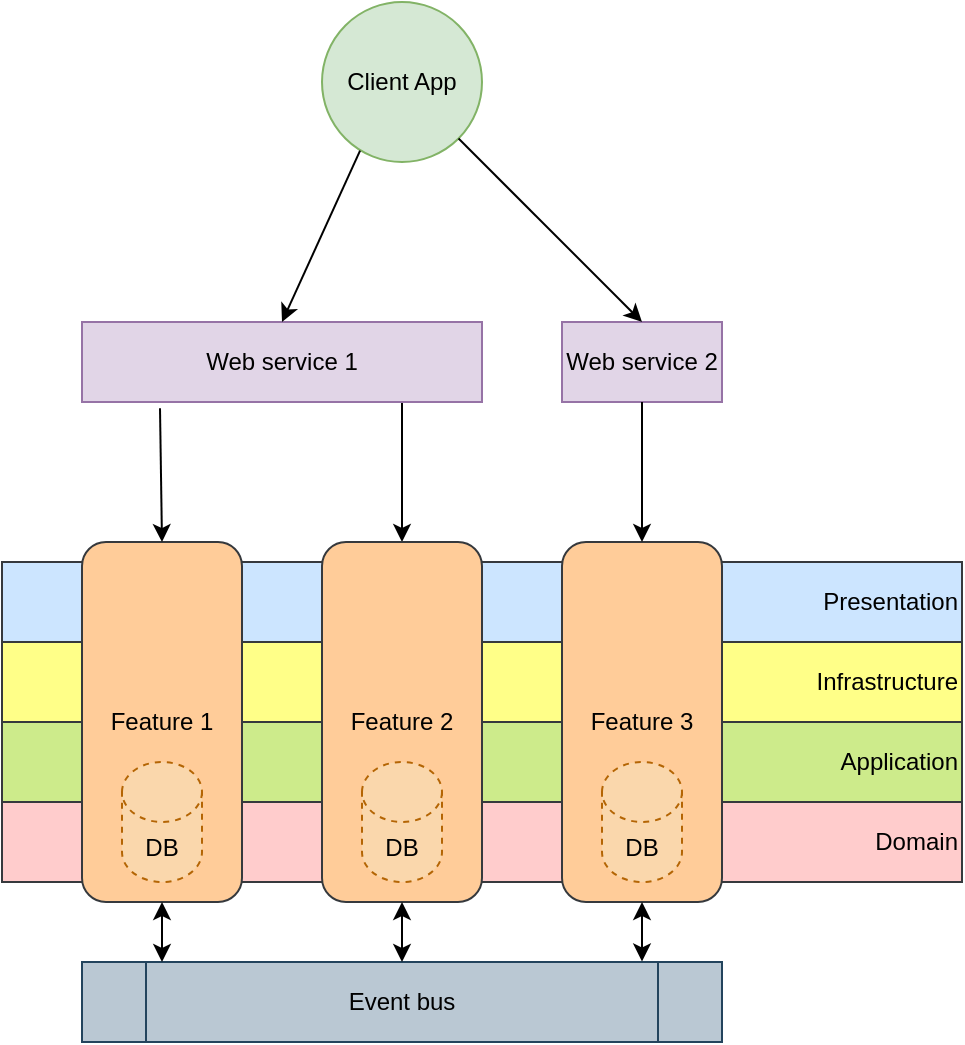 <mxfile version="16.5.6" type="device" pages="3"><diagram name="Architecture diagram" id="c7558073-3199-34d8-9f00-42111426c3f3"><mxGraphModel dx="1245" dy="1104" grid="0" gridSize="10" guides="1" tooltips="1" connect="1" arrows="1" fold="1" page="1" pageScale="1" pageWidth="826" pageHeight="1169" background="none" math="0" shadow="0"><root><mxCell id="0"/><mxCell id="1" parent="0"/><mxCell id="sdzdPJ9ohsQJBL7Djwml-107" style="edgeStyle=orthogonalEdgeStyle;rounded=0;orthogonalLoop=1;jettySize=auto;html=1;entryX=0.5;entryY=0;entryDx=0;entryDy=0;exitX=0.806;exitY=0.992;exitDx=0;exitDy=0;exitPerimeter=0;" parent="1" source="sdzdPJ9ohsQJBL7Djwml-96" target="sdzdPJ9ohsQJBL7Djwml-105" edge="1"><mxGeometry relative="1" as="geometry"><Array as="points"><mxPoint x="360" y="240"/></Array></mxGeometry></mxCell><mxCell id="sdzdPJ9ohsQJBL7Djwml-96" value="Web service 1" style="rounded=0;whiteSpace=wrap;html=1;fillColor=#e1d5e7;strokeColor=#9673a6;" parent="1" vertex="1"><mxGeometry x="200" y="200" width="200" height="40" as="geometry"/></mxCell><mxCell id="sdzdPJ9ohsQJBL7Djwml-97" value="Client App" style="ellipse;whiteSpace=wrap;html=1;aspect=fixed;fillColor=#d5e8d4;strokeColor=#82b366;" parent="1" vertex="1"><mxGeometry x="320" y="40" width="80" height="80" as="geometry"/></mxCell><mxCell id="sdzdPJ9ohsQJBL7Djwml-99" value="&amp;nbsp; &amp;nbsp; &amp;nbsp; &amp;nbsp; &amp;nbsp; &amp;nbsp; &amp;nbsp; &amp;nbsp; &amp;nbsp; &amp;nbsp; &amp;nbsp; &amp;nbsp; &amp;nbsp; &amp;nbsp; &amp;nbsp; &amp;nbsp; &amp;nbsp; &amp;nbsp; &amp;nbsp; &amp;nbsp; &amp;nbsp; &amp;nbsp; &amp;nbsp; &amp;nbsp; &amp;nbsp; &amp;nbsp; &amp;nbsp; &amp;nbsp; &amp;nbsp; &amp;nbsp; &amp;nbsp; &amp;nbsp; &amp;nbsp; &amp;nbsp; &amp;nbsp;Presentation" style="rounded=0;whiteSpace=wrap;html=1;align=right;fillColor=#cce5ff;strokeColor=#36393d;" parent="1" vertex="1"><mxGeometry x="160" y="320" width="480" height="40" as="geometry"/></mxCell><mxCell id="sdzdPJ9ohsQJBL7Djwml-100" value="Infrastructure" style="rounded=0;whiteSpace=wrap;html=1;align=right;fillColor=#ffff88;strokeColor=#36393d;" parent="1" vertex="1"><mxGeometry x="160" y="360" width="480" height="40" as="geometry"/></mxCell><mxCell id="sdzdPJ9ohsQJBL7Djwml-101" value="Application" style="rounded=0;whiteSpace=wrap;html=1;align=right;fillColor=#cdeb8b;strokeColor=#36393d;" parent="1" vertex="1"><mxGeometry x="160" y="400" width="480" height="40" as="geometry"/></mxCell><mxCell id="sdzdPJ9ohsQJBL7Djwml-103" value="Domain" style="rounded=0;whiteSpace=wrap;html=1;align=right;fillColor=#ffcccc;strokeColor=#36393d;" parent="1" vertex="1"><mxGeometry x="160" y="440" width="480" height="40" as="geometry"/></mxCell><mxCell id="sdzdPJ9ohsQJBL7Djwml-104" value="Feature 1&lt;br&gt;" style="rounded=1;whiteSpace=wrap;html=1;fillColor=#ffcc99;strokeColor=#36393d;" parent="1" vertex="1"><mxGeometry x="200" y="310" width="80" height="180" as="geometry"/></mxCell><mxCell id="sdzdPJ9ohsQJBL7Djwml-105" value="Feature 2" style="rounded=1;whiteSpace=wrap;html=1;fillColor=#ffcc99;strokeColor=#36393d;" parent="1" vertex="1"><mxGeometry x="320" y="310" width="80" height="180" as="geometry"/></mxCell><mxCell id="sdzdPJ9ohsQJBL7Djwml-108" value="" style="endArrow=classic;html=1;rounded=0;entryX=0.5;entryY=0;entryDx=0;entryDy=0;exitX=0.195;exitY=1.078;exitDx=0;exitDy=0;exitPerimeter=0;" parent="1" source="sdzdPJ9ohsQJBL7Djwml-96" target="sdzdPJ9ohsQJBL7Djwml-104" edge="1"><mxGeometry width="50" height="50" relative="1" as="geometry"><mxPoint x="320" y="440" as="sourcePoint"/><mxPoint x="370" y="390" as="targetPoint"/></mxGeometry></mxCell><mxCell id="sdzdPJ9ohsQJBL7Djwml-109" value="" style="endArrow=classic;html=1;rounded=0;exitX=0.238;exitY=0.929;exitDx=0;exitDy=0;entryX=0.5;entryY=0;entryDx=0;entryDy=0;exitPerimeter=0;" parent="1" source="sdzdPJ9ohsQJBL7Djwml-97" target="sdzdPJ9ohsQJBL7Djwml-96" edge="1"><mxGeometry width="50" height="50" relative="1" as="geometry"><mxPoint x="360" y="190" as="sourcePoint"/><mxPoint x="410" y="140" as="targetPoint"/></mxGeometry></mxCell><mxCell id="sdzdPJ9ohsQJBL7Djwml-110" value="Event bus" style="shape=process;whiteSpace=wrap;html=1;backgroundOutline=1;fillColor=#bac8d3;strokeColor=#23445d;" parent="1" vertex="1"><mxGeometry x="200" y="520" width="320" height="40" as="geometry"/></mxCell><mxCell id="sdzdPJ9ohsQJBL7Djwml-111" value="" style="endArrow=classic;startArrow=classic;html=1;rounded=0;exitX=0.125;exitY=0;exitDx=0;exitDy=0;exitPerimeter=0;entryX=0.5;entryY=1;entryDx=0;entryDy=0;" parent="1" source="sdzdPJ9ohsQJBL7Djwml-110" target="sdzdPJ9ohsQJBL7Djwml-104" edge="1"><mxGeometry width="50" height="50" relative="1" as="geometry"><mxPoint x="320" y="560" as="sourcePoint"/><mxPoint x="370" y="510" as="targetPoint"/></mxGeometry></mxCell><mxCell id="sdzdPJ9ohsQJBL7Djwml-114" value="" style="endArrow=classic;startArrow=classic;html=1;rounded=0;entryX=0.5;entryY=1;entryDx=0;entryDy=0;exitX=0.5;exitY=0;exitDx=0;exitDy=0;" parent="1" source="sdzdPJ9ohsQJBL7Djwml-110" target="sdzdPJ9ohsQJBL7Djwml-105" edge="1"><mxGeometry width="50" height="50" relative="1" as="geometry"><mxPoint x="320" y="560" as="sourcePoint"/><mxPoint x="370" y="510" as="targetPoint"/></mxGeometry></mxCell><mxCell id="sdzdPJ9ohsQJBL7Djwml-115" value="Feature 3" style="rounded=1;whiteSpace=wrap;html=1;fillColor=#ffcc99;strokeColor=#36393d;" parent="1" vertex="1"><mxGeometry x="440" y="310" width="80" height="180" as="geometry"/></mxCell><mxCell id="sdzdPJ9ohsQJBL7Djwml-116" value="" style="endArrow=classic;startArrow=classic;html=1;rounded=0;exitX=0.875;exitY=-0.007;exitDx=0;exitDy=0;exitPerimeter=0;entryX=0.5;entryY=1;entryDx=0;entryDy=0;" parent="1" source="sdzdPJ9ohsQJBL7Djwml-110" target="sdzdPJ9ohsQJBL7Djwml-115" edge="1"><mxGeometry width="50" height="50" relative="1" as="geometry"><mxPoint x="320" y="440" as="sourcePoint"/><mxPoint x="370" y="390" as="targetPoint"/></mxGeometry></mxCell><mxCell id="sdzdPJ9ohsQJBL7Djwml-117" value="Web service 2" style="rounded=0;whiteSpace=wrap;html=1;fillColor=#e1d5e7;strokeColor=#9673a6;" parent="1" vertex="1"><mxGeometry x="440" y="200" width="80" height="40" as="geometry"/></mxCell><mxCell id="sdzdPJ9ohsQJBL7Djwml-118" value="" style="endArrow=classic;html=1;rounded=0;exitX=1;exitY=1;exitDx=0;exitDy=0;entryX=0.5;entryY=0;entryDx=0;entryDy=0;" parent="1" source="sdzdPJ9ohsQJBL7Djwml-97" target="sdzdPJ9ohsQJBL7Djwml-117" edge="1"><mxGeometry width="50" height="50" relative="1" as="geometry"><mxPoint x="450" y="310" as="sourcePoint"/><mxPoint x="500" y="260" as="targetPoint"/></mxGeometry></mxCell><mxCell id="sdzdPJ9ohsQJBL7Djwml-119" value="" style="endArrow=classic;html=1;rounded=0;exitX=0.5;exitY=1;exitDx=0;exitDy=0;entryX=0.5;entryY=0;entryDx=0;entryDy=0;" parent="1" source="sdzdPJ9ohsQJBL7Djwml-117" target="sdzdPJ9ohsQJBL7Djwml-115" edge="1"><mxGeometry width="50" height="50" relative="1" as="geometry"><mxPoint x="450" y="310" as="sourcePoint"/><mxPoint x="500" y="260" as="targetPoint"/></mxGeometry></mxCell><mxCell id="eUpmq6zZPSu_AuaqUzkO-1" value="DB" style="shape=cylinder3;whiteSpace=wrap;html=1;boundedLbl=1;backgroundOutline=1;size=15;rounded=0;dashed=1;sketch=0;strokeColor=#b46504;fillColor=#fad7ac;" parent="1" vertex="1"><mxGeometry x="220" y="420" width="40" height="60" as="geometry"/></mxCell><mxCell id="eUpmq6zZPSu_AuaqUzkO-2" value="DB" style="shape=cylinder3;whiteSpace=wrap;html=1;boundedLbl=1;backgroundOutline=1;size=15;rounded=0;dashed=1;sketch=0;strokeColor=#b46504;fillColor=#fad7ac;" parent="1" vertex="1"><mxGeometry x="340" y="420" width="40" height="60" as="geometry"/></mxCell><mxCell id="eUpmq6zZPSu_AuaqUzkO-3" value="DB" style="shape=cylinder3;whiteSpace=wrap;html=1;boundedLbl=1;backgroundOutline=1;size=15;rounded=0;dashed=1;sketch=0;strokeColor=#b46504;fillColor=#fad7ac;" parent="1" vertex="1"><mxGeometry x="460" y="420" width="40" height="60" as="geometry"/></mxCell></root></mxGraphModel></diagram><diagram id="Moz9kb_T9IBzHJ1Cxhjo" name="Application diagram"><mxGraphModel dx="830" dy="736" grid="0" gridSize="10" guides="1" tooltips="1" connect="1" arrows="1" fold="1" page="1" pageScale="1" pageWidth="850" pageHeight="1100" background="none" math="0" shadow="0"><root><mxCell id="pi8wx1oTBX883WculVy2-0"/><mxCell id="pi8wx1oTBX883WculVy2-1" parent="pi8wx1oTBX883WculVy2-0"/><mxCell id="3LwRskumU761ZjWSdCm2-0" value="API Gateway WEB service / REST" style="rounded=0;whiteSpace=wrap;html=1;fillColor=#e1d5e7;strokeColor=#9673a6;" vertex="1" parent="pi8wx1oTBX883WculVy2-1"><mxGeometry x="180" y="240" width="440" height="40" as="geometry"/></mxCell><mxCell id="GfaRIGhTgXKcmBEvyF_C-0" value="&lt;div style=&quot;text-align: left&quot;&gt;&lt;br&gt;&lt;/div&gt;" style="rounded=1;whiteSpace=wrap;html=1;fillColor=#A8DADC;strokeColor=#457B9D;fontColor=#1D3557;" vertex="1" parent="pi8wx1oTBX883WculVy2-1"><mxGeometry x="270" y="360" width="50" height="80" as="geometry"/></mxCell><mxCell id="GfaRIGhTgXKcmBEvyF_C-6" value="" style="rounded=0;whiteSpace=wrap;html=1;fillColor=none;strokeColor=#457B9D;fontColor=#1D3557;dashed=1;" vertex="1" parent="pi8wx1oTBX883WculVy2-1"><mxGeometry x="190" y="320" width="430" height="230" as="geometry"/></mxCell><mxCell id="GfaRIGhTgXKcmBEvyF_C-8" value="Features" style="text;html=1;align=center;verticalAlign=middle;resizable=0;points=[];autosize=1;strokeColor=none;fillColor=none;fontColor=#1D3557;" vertex="1" parent="pi8wx1oTBX883WculVy2-1"><mxGeometry x="371.25" y="330" width="60" height="20" as="geometry"/></mxCell><mxCell id="GfaRIGhTgXKcmBEvyF_C-11" value="Catalog" style="text;html=1;align=center;verticalAlign=middle;resizable=0;points=[];autosize=1;strokeColor=none;fillColor=none;fontColor=#1D3557;" vertex="1" parent="pi8wx1oTBX883WculVy2-1"><mxGeometry x="265" y="370" width="60" height="20" as="geometry"/></mxCell><mxCell id="GfaRIGhTgXKcmBEvyF_C-12" value="&lt;div style=&quot;text-align: left&quot;&gt;&lt;br&gt;&lt;/div&gt;" style="rounded=1;whiteSpace=wrap;html=1;fillColor=#A8DADC;strokeColor=#457B9D;fontColor=#1D3557;" vertex="1" parent="pi8wx1oTBX883WculVy2-1"><mxGeometry x="340" y="360" width="50" height="80" as="geometry"/></mxCell><mxCell id="GfaRIGhTgXKcmBEvyF_C-14" value="Identity" style="text;html=1;align=center;verticalAlign=middle;resizable=0;points=[];autosize=1;strokeColor=none;fillColor=none;fontColor=#1D3557;" vertex="1" parent="pi8wx1oTBX883WculVy2-1"><mxGeometry x="340" y="370" width="50" height="20" as="geometry"/></mxCell><mxCell id="GfaRIGhTgXKcmBEvyF_C-15" value="&lt;div style=&quot;text-align: left&quot;&gt;&lt;br&gt;&lt;/div&gt;" style="rounded=1;whiteSpace=wrap;html=1;fillColor=#A8DADC;strokeColor=#457B9D;fontColor=#1D3557;" vertex="1" parent="pi8wx1oTBX883WculVy2-1"><mxGeometry x="410" y="360" width="50" height="80" as="geometry"/></mxCell><mxCell id="GfaRIGhTgXKcmBEvyF_C-17" value="Play" style="text;html=1;align=center;verticalAlign=middle;resizable=0;points=[];autosize=1;strokeColor=none;fillColor=none;fontColor=#1D3557;" vertex="1" parent="pi8wx1oTBX883WculVy2-1"><mxGeometry x="415" y="370" width="40" height="20" as="geometry"/></mxCell><mxCell id="GfaRIGhTgXKcmBEvyF_C-18" value="&lt;div style=&quot;text-align: left&quot;&gt;&lt;br&gt;&lt;/div&gt;" style="rounded=1;whiteSpace=wrap;html=1;fillColor=#A8DADC;strokeColor=#457B9D;fontColor=#1D3557;" vertex="1" parent="pi8wx1oTBX883WculVy2-1"><mxGeometry x="550" y="360" width="50" height="80" as="geometry"/></mxCell><mxCell id="GfaRIGhTgXKcmBEvyF_C-19" value="&lt;font style=&quot;font-size: 10px&quot;&gt;Redis cache&lt;/font&gt;" style="shape=datastore;whiteSpace=wrap;html=1;fillColor=#A8DADC;strokeColor=#457B9D;fontColor=#1D3557;" vertex="1" parent="pi8wx1oTBX883WculVy2-1"><mxGeometry x="550" y="480" width="50" height="40" as="geometry"/></mxCell><mxCell id="GfaRIGhTgXKcmBEvyF_C-20" value="Basket" style="text;html=1;align=center;verticalAlign=middle;resizable=0;points=[];autosize=1;strokeColor=none;fillColor=none;fontColor=#1D3557;" vertex="1" parent="pi8wx1oTBX883WculVy2-1"><mxGeometry x="550" y="370" width="50" height="20" as="geometry"/></mxCell><mxCell id="GfaRIGhTgXKcmBEvyF_C-21" value="&lt;div style=&quot;text-align: left&quot;&gt;&lt;br&gt;&lt;/div&gt;" style="rounded=1;whiteSpace=wrap;html=1;fillColor=#A8DADC;strokeColor=#457B9D;fontColor=#1D3557;" vertex="1" parent="pi8wx1oTBX883WculVy2-1"><mxGeometry x="480" y="360" width="50" height="80" as="geometry"/></mxCell><mxCell id="GfaRIGhTgXKcmBEvyF_C-23" value="Orders" style="text;html=1;align=center;verticalAlign=middle;resizable=0;points=[];autosize=1;strokeColor=none;fillColor=none;fontColor=#1D3557;" vertex="1" parent="pi8wx1oTBX883WculVy2-1"><mxGeometry x="480" y="370" width="50" height="20" as="geometry"/></mxCell><mxCell id="GfaRIGhTgXKcmBEvyF_C-25" value="&lt;div style=&quot;text-align: left&quot;&gt;&lt;br&gt;&lt;/div&gt;" style="rounded=1;whiteSpace=wrap;html=1;fillColor=#A8DADC;strokeColor=#457B9D;fontColor=#1D3557;" vertex="1" parent="pi8wx1oTBX883WculVy2-1"><mxGeometry x="200" y="360" width="50" height="80" as="geometry"/></mxCell><mxCell id="GfaRIGhTgXKcmBEvyF_C-26" value="SQL" style="shape=datastore;whiteSpace=wrap;html=1;fillColor=#A8DADC;strokeColor=#457B9D;fontColor=#1D3557;" vertex="1" parent="pi8wx1oTBX883WculVy2-1"><mxGeometry x="220" y="480" width="50" height="40" as="geometry"/></mxCell><mxCell id="GfaRIGhTgXKcmBEvyF_C-27" value="Books" style="text;html=1;align=center;verticalAlign=middle;resizable=0;points=[];autosize=1;strokeColor=none;fillColor=none;fontColor=#1D3557;" vertex="1" parent="pi8wx1oTBX883WculVy2-1"><mxGeometry x="200" y="370" width="50" height="20" as="geometry"/></mxCell><mxCell id="GfaRIGhTgXKcmBEvyF_C-28" value="" style="rounded=0;whiteSpace=wrap;html=1;fontSize=10;fillColor=none;strokeColor=#457B9D;fontColor=#1D3557;" vertex="1" parent="pi8wx1oTBX883WculVy2-1"><mxGeometry x="200" y="470" width="330" height="60" as="geometry"/></mxCell><mxCell id="GfaRIGhTgXKcmBEvyF_C-29" value="SQL Server (Single DB with option to be separated)&amp;nbsp;" style="text;html=1;strokeColor=none;fillColor=none;align=center;verticalAlign=middle;whiteSpace=wrap;rounded=0;fontSize=10;fontColor=#1D3557;" vertex="1" parent="pi8wx1oTBX883WculVy2-1"><mxGeometry x="282.5" y="485" width="237.5" height="30" as="geometry"/></mxCell><mxCell id="GfaRIGhTgXKcmBEvyF_C-30" value="" style="rounded=0;whiteSpace=wrap;html=1;fontSize=10;fillColor=none;strokeColor=#457B9D;fontColor=#1D3557;" vertex="1" parent="pi8wx1oTBX883WculVy2-1"><mxGeometry x="540" y="470" width="70" height="60" as="geometry"/></mxCell><mxCell id="GfaRIGhTgXKcmBEvyF_C-31" value="" style="outlineConnect=0;dashed=0;verticalLabelPosition=bottom;verticalAlign=top;align=center;html=1;shape=mxgraph.aws3.worker;fillColor=#A8DADC;fontSize=10;strokeColor=#457B9D;fontColor=#1D3557;" vertex="1" parent="pi8wx1oTBX883WculVy2-1"><mxGeometry x="207.5" y="390" width="35" height="36.5" as="geometry"/></mxCell><mxCell id="cfHTkmf1PXaBOp5QkANY-0" value="" style="outlineConnect=0;dashed=0;verticalLabelPosition=bottom;verticalAlign=top;align=center;html=1;shape=mxgraph.aws3.worker;fillColor=#A8DADC;fontSize=10;strokeColor=#457B9D;fontColor=#1D3557;" vertex="1" parent="pi8wx1oTBX883WculVy2-1"><mxGeometry x="277.5" y="390" width="35" height="36.5" as="geometry"/></mxCell><mxCell id="cfHTkmf1PXaBOp5QkANY-1" value="" style="outlineConnect=0;dashed=0;verticalLabelPosition=bottom;verticalAlign=top;align=center;html=1;shape=mxgraph.aws3.worker;fillColor=#A8DADC;fontSize=10;strokeColor=#457B9D;fontColor=#1D3557;" vertex="1" parent="pi8wx1oTBX883WculVy2-1"><mxGeometry x="347.5" y="390" width="35" height="36.5" as="geometry"/></mxCell><mxCell id="cfHTkmf1PXaBOp5QkANY-2" value="" style="outlineConnect=0;dashed=0;verticalLabelPosition=bottom;verticalAlign=top;align=center;html=1;shape=mxgraph.aws3.worker;fillColor=#A8DADC;fontSize=10;strokeColor=#457B9D;fontColor=#1D3557;" vertex="1" parent="pi8wx1oTBX883WculVy2-1"><mxGeometry x="417.5" y="390" width="35" height="36.5" as="geometry"/></mxCell><mxCell id="cfHTkmf1PXaBOp5QkANY-3" value="" style="outlineConnect=0;dashed=0;verticalLabelPosition=bottom;verticalAlign=top;align=center;html=1;shape=mxgraph.aws3.worker;fillColor=#A8DADC;fontSize=10;strokeColor=#457B9D;fontColor=#1D3557;" vertex="1" parent="pi8wx1oTBX883WculVy2-1"><mxGeometry x="487.5" y="390" width="35" height="36.5" as="geometry"/></mxCell><mxCell id="cfHTkmf1PXaBOp5QkANY-4" value="" style="outlineConnect=0;dashed=0;verticalLabelPosition=bottom;verticalAlign=top;align=center;html=1;shape=mxgraph.aws3.worker;fillColor=#A8DADC;fontSize=10;strokeColor=#457B9D;fontColor=#1D3557;" vertex="1" parent="pi8wx1oTBX883WculVy2-1"><mxGeometry x="557.5" y="390" width="35" height="36.5" as="geometry"/></mxCell><mxCell id="cfHTkmf1PXaBOp5QkANY-5" value="" style="endArrow=classic;startArrow=classic;html=1;rounded=1;sketch=0;fontColor=#1D3557;strokeColor=#457B9D;fillColor=#A8DADC;curved=0;entryX=0.102;entryY=1.005;entryDx=0;entryDy=0;entryPerimeter=0;" edge="1" parent="pi8wx1oTBX883WculVy2-1" target="3LwRskumU761ZjWSdCm2-0"><mxGeometry width="50" height="50" relative="1" as="geometry"><mxPoint x="225" y="360" as="sourcePoint"/><mxPoint x="225" y="440" as="targetPoint"/></mxGeometry></mxCell><mxCell id="cfHTkmf1PXaBOp5QkANY-6" value="" style="endArrow=classic;startArrow=classic;html=1;rounded=1;sketch=0;fontColor=#1D3557;strokeColor=#457B9D;fillColor=#A8DADC;curved=0;entryX=0.739;entryY=1.01;entryDx=0;entryDy=0;entryPerimeter=0;exitX=0.5;exitY=0;exitDx=0;exitDy=0;" edge="1" parent="pi8wx1oTBX883WculVy2-1" source="GfaRIGhTgXKcmBEvyF_C-21" target="3LwRskumU761ZjWSdCm2-0"><mxGeometry width="50" height="50" relative="1" as="geometry"><mxPoint x="506" y="360" as="sourcePoint"/><mxPoint x="450" y="440" as="targetPoint"/></mxGeometry></mxCell><mxCell id="cfHTkmf1PXaBOp5QkANY-7" value="" style="endArrow=classic;startArrow=classic;html=1;rounded=1;sketch=0;fontColor=#1D3557;strokeColor=#457B9D;fillColor=#A8DADC;curved=0;entryX=0.58;entryY=1.008;entryDx=0;entryDy=0;entryPerimeter=0;" edge="1" parent="pi8wx1oTBX883WculVy2-1" target="3LwRskumU761ZjWSdCm2-0"><mxGeometry width="50" height="50" relative="1" as="geometry"><mxPoint x="435" y="360" as="sourcePoint"/><mxPoint x="450" y="440" as="targetPoint"/></mxGeometry></mxCell><mxCell id="cfHTkmf1PXaBOp5QkANY-8" value="" style="endArrow=classic;startArrow=classic;html=1;rounded=1;sketch=0;fontColor=#1D3557;strokeColor=#457B9D;fillColor=#A8DADC;curved=0;entryX=0.42;entryY=1.025;entryDx=0;entryDy=0;entryPerimeter=0;" edge="1" parent="pi8wx1oTBX883WculVy2-1" target="3LwRskumU761ZjWSdCm2-0"><mxGeometry width="50" height="50" relative="1" as="geometry"><mxPoint x="365" y="360" as="sourcePoint"/><mxPoint x="450" y="440" as="targetPoint"/></mxGeometry></mxCell><mxCell id="cfHTkmf1PXaBOp5QkANY-9" value="" style="endArrow=classic;startArrow=classic;html=1;rounded=1;sketch=0;fontColor=#1D3557;strokeColor=#457B9D;fillColor=#A8DADC;curved=0;entryX=0.263;entryY=1.03;entryDx=0;entryDy=0;entryPerimeter=0;" edge="1" parent="pi8wx1oTBX883WculVy2-1" target="3LwRskumU761ZjWSdCm2-0"><mxGeometry width="50" height="50" relative="1" as="geometry"><mxPoint x="296" y="360" as="sourcePoint"/><mxPoint x="450" y="440" as="targetPoint"/></mxGeometry></mxCell><mxCell id="cfHTkmf1PXaBOp5QkANY-11" value="" style="endArrow=classic;startArrow=classic;html=1;rounded=1;sketch=0;fontColor=#1D3557;strokeColor=#457B9D;fillColor=#A8DADC;curved=0;entryX=0.896;entryY=1;entryDx=0;entryDy=0;entryPerimeter=0;exitX=0.5;exitY=0;exitDx=0;exitDy=0;" edge="1" parent="pi8wx1oTBX883WculVy2-1" source="GfaRIGhTgXKcmBEvyF_C-18" target="3LwRskumU761ZjWSdCm2-0"><mxGeometry width="50" height="50" relative="1" as="geometry"><mxPoint x="400" y="400" as="sourcePoint"/><mxPoint x="450" y="350" as="targetPoint"/></mxGeometry></mxCell><mxCell id="cfHTkmf1PXaBOp5QkANY-12" value="" style="endArrow=classic;html=1;rounded=1;sketch=0;fontColor=#1D3557;strokeColor=#457B9D;fillColor=#A8DADC;curved=0;exitX=0.5;exitY=1;exitDx=0;exitDy=0;" edge="1" parent="pi8wx1oTBX883WculVy2-1" source="GfaRIGhTgXKcmBEvyF_C-18" target="GfaRIGhTgXKcmBEvyF_C-30"><mxGeometry width="50" height="50" relative="1" as="geometry"><mxPoint x="430" y="470" as="sourcePoint"/><mxPoint x="480" y="420" as="targetPoint"/></mxGeometry></mxCell><mxCell id="cfHTkmf1PXaBOp5QkANY-13" value="" style="endArrow=classic;html=1;rounded=1;sketch=0;fontColor=#1D3557;strokeColor=#457B9D;fillColor=#A8DADC;curved=0;exitX=0.5;exitY=1;exitDx=0;exitDy=0;entryX=0.712;entryY=0.006;entryDx=0;entryDy=0;entryPerimeter=0;" edge="1" parent="pi8wx1oTBX883WculVy2-1" source="GfaRIGhTgXKcmBEvyF_C-15" target="GfaRIGhTgXKcmBEvyF_C-28"><mxGeometry width="50" height="50" relative="1" as="geometry"><mxPoint x="440" y="470" as="sourcePoint"/><mxPoint x="490" y="420" as="targetPoint"/></mxGeometry></mxCell><mxCell id="cfHTkmf1PXaBOp5QkANY-14" value="" style="endArrow=classic;html=1;rounded=1;sketch=0;fontColor=#1D3557;strokeColor=#457B9D;fillColor=#A8DADC;curved=0;exitX=0.5;exitY=1;exitDx=0;exitDy=0;entryX=0.924;entryY=-0.006;entryDx=0;entryDy=0;entryPerimeter=0;" edge="1" parent="pi8wx1oTBX883WculVy2-1" source="GfaRIGhTgXKcmBEvyF_C-21" target="GfaRIGhTgXKcmBEvyF_C-28"><mxGeometry width="50" height="50" relative="1" as="geometry"><mxPoint x="440" y="470" as="sourcePoint"/><mxPoint x="490" y="420" as="targetPoint"/></mxGeometry></mxCell><mxCell id="cfHTkmf1PXaBOp5QkANY-16" value="" style="endArrow=classic;html=1;rounded=1;sketch=0;fontColor=#1D3557;strokeColor=#457B9D;fillColor=#A8DADC;curved=0;exitX=0.5;exitY=1;exitDx=0;exitDy=0;entryX=0.076;entryY=-0.006;entryDx=0;entryDy=0;entryPerimeter=0;" edge="1" parent="pi8wx1oTBX883WculVy2-1" source="GfaRIGhTgXKcmBEvyF_C-25" target="GfaRIGhTgXKcmBEvyF_C-28"><mxGeometry width="50" height="50" relative="1" as="geometry"><mxPoint x="240" y="550" as="sourcePoint"/><mxPoint x="290" y="500" as="targetPoint"/></mxGeometry></mxCell><mxCell id="cfHTkmf1PXaBOp5QkANY-17" value="" style="endArrow=classic;html=1;rounded=1;sketch=0;fontColor=#1D3557;strokeColor=#457B9D;fillColor=#A8DADC;curved=0;entryX=0.287;entryY=-0.011;entryDx=0;entryDy=0;entryPerimeter=0;exitX=0.5;exitY=1;exitDx=0;exitDy=0;" edge="1" parent="pi8wx1oTBX883WculVy2-1" source="GfaRIGhTgXKcmBEvyF_C-0" target="GfaRIGhTgXKcmBEvyF_C-28"><mxGeometry width="50" height="50" relative="1" as="geometry"><mxPoint x="220" y="510" as="sourcePoint"/><mxPoint x="270" y="460" as="targetPoint"/></mxGeometry></mxCell><mxCell id="cfHTkmf1PXaBOp5QkANY-18" value="" style="endArrow=classic;html=1;rounded=1;sketch=0;fontColor=#1D3557;strokeColor=#457B9D;fillColor=#A8DADC;curved=0;exitX=0.5;exitY=1;exitDx=0;exitDy=0;entryX=0.5;entryY=0;entryDx=0;entryDy=0;" edge="1" parent="pi8wx1oTBX883WculVy2-1" source="GfaRIGhTgXKcmBEvyF_C-12" target="GfaRIGhTgXKcmBEvyF_C-28"><mxGeometry width="50" height="50" relative="1" as="geometry"><mxPoint x="400" y="600" as="sourcePoint"/><mxPoint x="450" y="550" as="targetPoint"/></mxGeometry></mxCell><mxCell id="cfHTkmf1PXaBOp5QkANY-30" value="" style="endArrow=classic;startArrow=classic;html=1;rounded=1;sketch=0;fontColor=#1D3557;strokeColor=#457B9D;fillColor=#A8DADC;curved=0;exitX=0.236;exitY=-0.008;exitDx=0;exitDy=0;exitPerimeter=0;" edge="1" parent="pi8wx1oTBX883WculVy2-1"><mxGeometry width="50" height="50" relative="1" as="geometry"><mxPoint x="294.4" y="599.68" as="sourcePoint"/><mxPoint x="294" y="550" as="targetPoint"/></mxGeometry></mxCell><mxCell id="cfHTkmf1PXaBOp5QkANY-31" value="" style="endArrow=classic;startArrow=classic;html=1;rounded=1;sketch=0;fontColor=#1D3557;strokeColor=#457B9D;fillColor=#A8DADC;curved=0;exitX=0.236;exitY=-0.008;exitDx=0;exitDy=0;exitPerimeter=0;" edge="1" parent="pi8wx1oTBX883WculVy2-1"><mxGeometry width="50" height="50" relative="1" as="geometry"><mxPoint x="365.16" y="600.0" as="sourcePoint"/><mxPoint x="364.76" y="550.32" as="targetPoint"/></mxGeometry></mxCell><mxCell id="cfHTkmf1PXaBOp5QkANY-32" value="" style="endArrow=classic;startArrow=classic;html=1;rounded=1;sketch=0;fontColor=#1D3557;strokeColor=#457B9D;fillColor=#A8DADC;curved=0;exitX=0.236;exitY=-0.008;exitDx=0;exitDy=0;exitPerimeter=0;" edge="1" parent="pi8wx1oTBX883WculVy2-1"><mxGeometry width="50" height="50" relative="1" as="geometry"><mxPoint x="435.16" y="599.68" as="sourcePoint"/><mxPoint x="434.76" y="550.0" as="targetPoint"/></mxGeometry></mxCell><mxCell id="cfHTkmf1PXaBOp5QkANY-33" value="" style="endArrow=classic;startArrow=classic;html=1;rounded=1;sketch=0;fontColor=#1D3557;strokeColor=#457B9D;fillColor=#A8DADC;curved=0;exitX=0.236;exitY=-0.008;exitDx=0;exitDy=0;exitPerimeter=0;" edge="1" parent="pi8wx1oTBX883WculVy2-1"><mxGeometry width="50" height="50" relative="1" as="geometry"><mxPoint x="505.16" y="600" as="sourcePoint"/><mxPoint x="504.76" y="550.32" as="targetPoint"/></mxGeometry></mxCell><mxCell id="cfHTkmf1PXaBOp5QkANY-34" value="" style="endArrow=classic;startArrow=classic;html=1;rounded=1;sketch=0;fontColor=#1D3557;strokeColor=#457B9D;fillColor=#A8DADC;curved=0;exitX=0.236;exitY=-0.008;exitDx=0;exitDy=0;exitPerimeter=0;" edge="1" parent="pi8wx1oTBX883WculVy2-1"><mxGeometry width="50" height="50" relative="1" as="geometry"><mxPoint x="575.16" y="600" as="sourcePoint"/><mxPoint x="574.76" y="550.32" as="targetPoint"/></mxGeometry></mxCell><mxCell id="cfHTkmf1PXaBOp5QkANY-35" value="" style="endArrow=classic;startArrow=classic;html=1;rounded=1;sketch=0;fontColor=#1D3557;strokeColor=#457B9D;fillColor=#A8DADC;curved=0;exitX=0.236;exitY=-0.008;exitDx=0;exitDy=0;exitPerimeter=0;" edge="1" parent="pi8wx1oTBX883WculVy2-1"><mxGeometry width="50" height="50" relative="1" as="geometry"><mxPoint x="225.16" y="599.68" as="sourcePoint"/><mxPoint x="224.76" y="550.0" as="targetPoint"/></mxGeometry></mxCell><mxCell id="cfHTkmf1PXaBOp5QkANY-36" value="" style="shape=mxgraph.signs.tech.mail;html=1;pointerEvents=1;fillColor=#000000;strokeColor=none;verticalLabelPosition=bottom;verticalAlign=top;align=center;rounded=0;dashed=1;sketch=0;fontColor=#1D3557;" vertex="1" parent="pi8wx1oTBX883WculVy2-1"><mxGeometry x="220" y="620" width="22.5" height="15" as="geometry"/></mxCell><mxCell id="cfHTkmf1PXaBOp5QkANY-40" value="Event Bus with Rabbit MQ" style="text;html=1;strokeColor=none;fillColor=none;align=center;verticalAlign=middle;whiteSpace=wrap;rounded=0;sketch=0;fontColor=#1D3557;" vertex="1" parent="pi8wx1oTBX883WculVy2-1"><mxGeometry x="320" y="605" width="160" height="30" as="geometry"/></mxCell><mxCell id="cfHTkmf1PXaBOp5QkANY-43" value="" style="endArrow=classic;startArrow=none;html=1;rounded=1;sketch=0;fontColor=#1D3557;strokeColor=#457B9D;fillColor=#A8DADC;curved=0;" edge="1" parent="pi8wx1oTBX883WculVy2-1"><mxGeometry width="50" height="50" relative="1" as="geometry"><mxPoint x="400" y="630" as="sourcePoint"/><mxPoint x="570" y="630" as="targetPoint"/></mxGeometry></mxCell><mxCell id="cfHTkmf1PXaBOp5QkANY-39" value="" style="rounded=0;whiteSpace=wrap;html=1;sketch=0;fillColor=none;" vertex="1" parent="pi8wx1oTBX883WculVy2-1"><mxGeometry x="200" y="600" width="410" height="40" as="geometry"/></mxCell><mxCell id="cfHTkmf1PXaBOp5QkANY-44" value="" style="endArrow=none;startArrow=classic;html=1;rounded=1;sketch=0;fontColor=#1D3557;strokeColor=#457B9D;fillColor=#A8DADC;curved=0;" edge="1" parent="pi8wx1oTBX883WculVy2-1"><mxGeometry width="50" height="50" relative="1" as="geometry"><mxPoint x="250" y="630" as="sourcePoint"/><mxPoint x="400" y="630" as="targetPoint"/></mxGeometry></mxCell><mxCell id="cfHTkmf1PXaBOp5QkANY-46" value="" style="shape=mxgraph.signs.tech.mail;html=1;pointerEvents=1;fillColor=#000000;strokeColor=none;verticalLabelPosition=bottom;verticalAlign=top;align=center;rounded=0;dashed=1;sketch=0;fontColor=#1D3557;" vertex="1" parent="pi8wx1oTBX883WculVy2-1"><mxGeometry x="577.5" y="620" width="22.5" height="15" as="geometry"/></mxCell><mxCell id="cfHTkmf1PXaBOp5QkANY-53" value="Admin&lt;br&gt;WEB&lt;br&gt;Service" style="rounded=0;whiteSpace=wrap;html=1;sketch=0;strokeColor=#9673a6;fillColor=#e1d5e7;" vertex="1" parent="pi8wx1oTBX883WculVy2-1"><mxGeometry x="110" y="240" width="50" height="310" as="geometry"/></mxCell><mxCell id="xjY1RxBxdMXbs8i8eTWs-0" value="" style="rounded=0;whiteSpace=wrap;html=1;sketch=0;fillColor=none;dashed=1;" vertex="1" parent="pi8wx1oTBX883WculVy2-1"><mxGeometry x="80" y="70" width="560" height="100" as="geometry"/></mxCell><mxCell id="xjY1RxBxdMXbs8i8eTWs-1" value="Admin App" style="ellipse;whiteSpace=wrap;html=1;aspect=fixed;rounded=0;sketch=0;strokeColor=#82b366;fillColor=#d5e8d4;" vertex="1" parent="pi8wx1oTBX883WculVy2-1"><mxGeometry x="95" y="80" width="80" height="80" as="geometry"/></mxCell><mxCell id="xjY1RxBxdMXbs8i8eTWs-2" value="" style="endArrow=classic;html=1;rounded=1;sketch=0;fontColor=#1D3557;strokeColor=#457B9D;fillColor=#A8DADC;curved=0;exitX=0.5;exitY=1;exitDx=0;exitDy=0;entryX=0.5;entryY=0;entryDx=0;entryDy=0;" edge="1" parent="pi8wx1oTBX883WculVy2-1" source="xjY1RxBxdMXbs8i8eTWs-1" target="cfHTkmf1PXaBOp5QkANY-53"><mxGeometry width="50" height="50" relative="1" as="geometry"><mxPoint x="210" y="290" as="sourcePoint"/><mxPoint x="260" y="240" as="targetPoint"/></mxGeometry></mxCell><mxCell id="xjY1RxBxdMXbs8i8eTWs-3" value="" style="rounded=0;whiteSpace=wrap;html=1;sketch=0;fillColor=none;dashed=1;" vertex="1" parent="pi8wx1oTBX883WculVy2-1"><mxGeometry x="80" y="200" width="560" height="450" as="geometry"/></mxCell><mxCell id="mFtiTyNNqiJywPumfNRE-2" value="Client apps" style="text;html=1;strokeColor=none;fillColor=none;align=right;verticalAlign=middle;whiteSpace=wrap;rounded=0;dashed=1;sketch=0;fontColor=#1D3557;" vertex="1" parent="pi8wx1oTBX883WculVy2-1"><mxGeometry x="570" y="70" width="70" height="30" as="geometry"/></mxCell><mxCell id="mFtiTyNNqiJywPumfNRE-3" value="Server" style="text;html=1;strokeColor=none;fillColor=none;align=right;verticalAlign=middle;whiteSpace=wrap;rounded=0;dashed=1;sketch=0;fontColor=#1D3557;" vertex="1" parent="pi8wx1oTBX883WculVy2-1"><mxGeometry x="580" y="200" width="60" height="30" as="geometry"/></mxCell><mxCell id="mFtiTyNNqiJywPumfNRE-5" value="" style="endArrow=classic;html=1;rounded=1;sketch=0;fontColor=#1D3557;strokeColor=#457B9D;fillColor=#A8DADC;curved=0;exitX=1;exitY=0.5;exitDx=0;exitDy=0;entryX=-0.004;entryY=0.326;entryDx=0;entryDy=0;entryPerimeter=0;" edge="1" parent="pi8wx1oTBX883WculVy2-1" source="cfHTkmf1PXaBOp5QkANY-53" target="GfaRIGhTgXKcmBEvyF_C-6"><mxGeometry width="50" height="50" relative="1" as="geometry"><mxPoint x="400" y="550" as="sourcePoint"/><mxPoint x="450" y="500" as="targetPoint"/></mxGeometry></mxCell><mxCell id="GQwWm_krKtm5GPIAhh7n-0" value="" style="ellipse;whiteSpace=wrap;html=1;rounded=0;dashed=1;sketch=0;fillColor=#d5e8d4;strokeColor=#82b366;" vertex="1" parent="pi8wx1oTBX883WculVy2-1"><mxGeometry x="200" y="80" width="360" height="80" as="geometry"/></mxCell><mxCell id="GQwWm_krKtm5GPIAhh7n-1" value="Ionic App" style="text;html=1;strokeColor=none;fillColor=none;align=center;verticalAlign=middle;whiteSpace=wrap;rounded=0;dashed=1;sketch=0;fontColor=#1D3557;" vertex="1" parent="pi8wx1oTBX883WculVy2-1"><mxGeometry x="200" y="80" width="360" height="30" as="geometry"/></mxCell><mxCell id="GQwWm_krKtm5GPIAhh7n-2" value="&lt;font style=&quot;font-size: 10px&quot;&gt;WEB&lt;/font&gt;" style="ellipse;whiteSpace=wrap;html=1;aspect=fixed;rounded=0;sketch=0;fontColor=#1D3557;strokeColor=#457B9D;fillColor=#A8DADC;" vertex="1" parent="pi8wx1oTBX883WculVy2-1"><mxGeometry x="280" y="110" width="40" height="40" as="geometry"/></mxCell><mxCell id="GQwWm_krKtm5GPIAhh7n-3" value="&lt;font style=&quot;font-size: 10px&quot;&gt;IOS&lt;/font&gt;" style="ellipse;whiteSpace=wrap;html=1;aspect=fixed;rounded=0;sketch=0;fontColor=#1D3557;strokeColor=#457B9D;fillColor=#A8DADC;" vertex="1" parent="pi8wx1oTBX883WculVy2-1"><mxGeometry x="360" y="110" width="40" height="40" as="geometry"/></mxCell><mxCell id="GQwWm_krKtm5GPIAhh7n-4" value="&lt;font style=&quot;font-size: 10px&quot;&gt;Android&lt;/font&gt;" style="ellipse;whiteSpace=wrap;html=1;aspect=fixed;rounded=0;sketch=0;fontColor=#1D3557;strokeColor=#457B9D;fillColor=#A8DADC;" vertex="1" parent="pi8wx1oTBX883WculVy2-1"><mxGeometry x="440" y="110" width="40" height="40" as="geometry"/></mxCell><mxCell id="GQwWm_krKtm5GPIAhh7n-5" value="" style="endArrow=classic;html=1;rounded=1;sketch=0;fontSize=10;fontColor=#1D3557;strokeColor=#457B9D;fillColor=#A8DADC;curved=0;exitX=0.5;exitY=1;exitDx=0;exitDy=0;entryX=0.453;entryY=-0.019;entryDx=0;entryDy=0;entryPerimeter=0;" edge="1" parent="pi8wx1oTBX883WculVy2-1" source="GQwWm_krKtm5GPIAhh7n-0" target="3LwRskumU761ZjWSdCm2-0"><mxGeometry width="50" height="50" relative="1" as="geometry"><mxPoint x="320" y="250" as="sourcePoint"/><mxPoint x="388" y="240" as="targetPoint"/><Array as="points"/></mxGeometry></mxCell></root></mxGraphModel></diagram><diagram id="_mybH2odvpZzpUQl3phs" name="Slice diagram"><mxGraphModel dx="857" dy="761" grid="0" gridSize="10" guides="1" tooltips="1" connect="1" arrows="1" fold="1" page="1" pageScale="1" pageWidth="850" pageHeight="1100" background="none" math="0" shadow="0"><root><mxCell id="FlRR2lYkPJJf5x1ne9wc-0"/><mxCell id="FlRR2lYkPJJf5x1ne9wc-1" parent="FlRR2lYkPJJf5x1ne9wc-0"/><mxCell id="FlRR2lYkPJJf5x1ne9wc-14" style="edgeStyle=orthogonalEdgeStyle;curved=0;rounded=1;sketch=0;orthogonalLoop=1;jettySize=auto;html=1;exitX=1;exitY=0.5;exitDx=0;exitDy=0;entryX=1;entryY=0.5;entryDx=0;entryDy=0;fontSize=12;fontColor=#1D3557;strokeColor=#457B9D;fillColor=#A8DADC;" parent="FlRR2lYkPJJf5x1ne9wc-1" source="FlRR2lYkPJJf5x1ne9wc-2" target="FlRR2lYkPJJf5x1ne9wc-3" edge="1"><mxGeometry relative="1" as="geometry"/></mxCell><mxCell id="FlRR2lYkPJJf5x1ne9wc-2" value="&lt;font style=&quot;font-size: 12px&quot;&gt;Presentation&lt;/font&gt;" style="rounded=0;whiteSpace=wrap;html=1;sketch=0;fontSize=10;strokeColor=#36393d;fillColor=#cce5ff;" parent="FlRR2lYkPJJf5x1ne9wc-1" vertex="1"><mxGeometry x="320" y="80" width="160" height="40" as="geometry"/></mxCell><mxCell id="FlRR2lYkPJJf5x1ne9wc-12" style="edgeStyle=orthogonalEdgeStyle;curved=0;rounded=1;sketch=0;orthogonalLoop=1;jettySize=auto;html=1;entryX=0.5;entryY=0;entryDx=0;entryDy=0;fontSize=12;fontColor=#1D3557;strokeColor=#457B9D;fillColor=#A8DADC;" parent="FlRR2lYkPJJf5x1ne9wc-1" source="FlRR2lYkPJJf5x1ne9wc-3" target="FlRR2lYkPJJf5x1ne9wc-4" edge="1"><mxGeometry relative="1" as="geometry"/></mxCell><mxCell id="FlRR2lYkPJJf5x1ne9wc-13" style="edgeStyle=orthogonalEdgeStyle;curved=0;rounded=1;sketch=0;orthogonalLoop=1;jettySize=auto;html=1;exitX=0.5;exitY=1;exitDx=0;exitDy=0;entryX=0.5;entryY=-0.041;entryDx=0;entryDy=0;entryPerimeter=0;fontSize=12;fontColor=#1D3557;strokeColor=#457B9D;fillColor=#A8DADC;" parent="FlRR2lYkPJJf5x1ne9wc-1" source="FlRR2lYkPJJf5x1ne9wc-3" target="FlRR2lYkPJJf5x1ne9wc-7" edge="1"><mxGeometry relative="1" as="geometry"/></mxCell><mxCell id="FlRR2lYkPJJf5x1ne9wc-3" value="Application" style="rounded=0;whiteSpace=wrap;html=1;sketch=0;fontSize=12;strokeColor=#36393d;fillColor=#cdeb8b;" parent="FlRR2lYkPJJf5x1ne9wc-1" vertex="1"><mxGeometry x="320" y="120" width="160" height="40" as="geometry"/></mxCell><mxCell id="FlRR2lYkPJJf5x1ne9wc-4" value="Infrastructure" style="rounded=0;whiteSpace=wrap;html=1;sketch=0;fontSize=12;strokeColor=#36393d;fillColor=#ffff88;" parent="FlRR2lYkPJJf5x1ne9wc-1" vertex="1"><mxGeometry x="240" y="200" width="160" height="40" as="geometry"/></mxCell><mxCell id="FlRR2lYkPJJf5x1ne9wc-5" value="Services" style="rounded=0;whiteSpace=wrap;html=1;sketch=0;fontSize=12;strokeColor=#36393d;fillColor=#ffff88;" parent="FlRR2lYkPJJf5x1ne9wc-1" vertex="1"><mxGeometry x="240" y="240" width="80" height="40" as="geometry"/></mxCell><mxCell id="FlRR2lYkPJJf5x1ne9wc-11" style="edgeStyle=orthogonalEdgeStyle;curved=0;rounded=1;sketch=0;orthogonalLoop=1;jettySize=auto;html=1;entryX=0.375;entryY=-0.019;entryDx=0;entryDy=0;entryPerimeter=0;fontSize=12;fontColor=#1D3557;strokeColor=#457B9D;fillColor=#A8DADC;" parent="FlRR2lYkPJJf5x1ne9wc-1" source="FlRR2lYkPJJf5x1ne9wc-6" target="FlRR2lYkPJJf5x1ne9wc-8" edge="1"><mxGeometry relative="1" as="geometry"/></mxCell><mxCell id="FlRR2lYkPJJf5x1ne9wc-6" value="Persistence" style="rounded=0;whiteSpace=wrap;html=1;sketch=0;fontSize=12;strokeColor=#36393d;fillColor=#ffff88;" parent="FlRR2lYkPJJf5x1ne9wc-1" vertex="1"><mxGeometry x="320" y="240" width="80" height="40" as="geometry"/></mxCell><mxCell id="FlRR2lYkPJJf5x1ne9wc-7" value="Domain" style="rounded=0;whiteSpace=wrap;html=1;sketch=0;fontSize=12;strokeColor=#36393d;fillColor=#ffcccc;" parent="FlRR2lYkPJJf5x1ne9wc-1" vertex="1"><mxGeometry x="440" y="200" width="120" height="40" as="geometry"/></mxCell><mxCell id="FlRR2lYkPJJf5x1ne9wc-8" value="Data layer" style="rounded=0;whiteSpace=wrap;html=1;sketch=0;fontSize=12;strokeColor=#36393d;fillColor=#ffcc99;" parent="FlRR2lYkPJJf5x1ne9wc-1" vertex="1"><mxGeometry x="240" y="320" width="320" height="40" as="geometry"/></mxCell><mxCell id="FlRR2lYkPJJf5x1ne9wc-10" value="" style="shape=datastore;whiteSpace=wrap;html=1;rounded=0;sketch=0;fontSize=12;strokeColor=#36393d;fillColor=#ffcc99;" parent="FlRR2lYkPJJf5x1ne9wc-1" vertex="1"><mxGeometry x="265" y="325" width="30" height="30" as="geometry"/></mxCell><mxCell id="2RdDxSKM-_ThaDFpVi3X-0" value="" style="shape=ext;double=1;rounded=0;whiteSpace=wrap;html=1;sketch=0;fontSize=12;dashed=1;fillColor=none;" parent="FlRR2lYkPJJf5x1ne9wc-1" vertex="1"><mxGeometry x="198" y="40" width="400" height="360" as="geometry"/></mxCell><mxCell id="yYirlNlR6yCdiJMvy48--2" style="edgeStyle=orthogonalEdgeStyle;rounded=0;orthogonalLoop=1;jettySize=auto;html=1;" edge="1" parent="FlRR2lYkPJJf5x1ne9wc-1" source="2RdDxSKM-_ThaDFpVi3X-6"><mxGeometry relative="1" as="geometry"><mxPoint x="480.667" y="580.943" as="targetPoint"/></mxGeometry></mxCell><mxCell id="2RdDxSKM-_ThaDFpVi3X-6" value="Services" style="rounded=0;whiteSpace=wrap;html=1;sketch=0;fontSize=12;strokeColor=#36393d;fillColor=#cdeb8b;" parent="FlRR2lYkPJJf5x1ne9wc-1" vertex="1"><mxGeometry x="320" y="520" width="160" height="40" as="geometry"/></mxCell><mxCell id="2RdDxSKM-_ThaDFpVi3X-10" value="SQL Server" style="rounded=0;whiteSpace=wrap;html=1;sketch=0;fontSize=12;strokeColor=#36393d;fillColor=#ffcc99;" parent="FlRR2lYkPJJf5x1ne9wc-1" vertex="1"><mxGeometry x="320" y="600" width="160" height="40" as="geometry"/></mxCell><mxCell id="2RdDxSKM-_ThaDFpVi3X-11" value="" style="shape=datastore;whiteSpace=wrap;html=1;rounded=0;sketch=0;fontSize=12;strokeColor=#36393d;fillColor=#ffcc99;" parent="FlRR2lYkPJJf5x1ne9wc-1" vertex="1"><mxGeometry x="333" y="607.5" width="25" height="25" as="geometry"/></mxCell><mxCell id="2RdDxSKM-_ThaDFpVi3X-12" value="Complex slice" style="text;html=1;strokeColor=none;fillColor=none;align=left;verticalAlign=middle;whiteSpace=wrap;rounded=0;dashed=1;sketch=0;fontSize=12;fontColor=#1D3557;" parent="FlRR2lYkPJJf5x1ne9wc-1" vertex="1"><mxGeometry x="200" y="40" width="120" height="30" as="geometry"/></mxCell><mxCell id="2RdDxSKM-_ThaDFpVi3X-13" value="" style="rounded=0;whiteSpace=wrap;html=1;dashed=1;sketch=0;fontSize=12;fillColor=none;" parent="FlRR2lYkPJJf5x1ne9wc-1" vertex="1"><mxGeometry x="280" y="480" width="239" height="200" as="geometry"/></mxCell><mxCell id="yYirlNlR6yCdiJMvy48--3" style="edgeStyle=orthogonalEdgeStyle;rounded=0;orthogonalLoop=1;jettySize=auto;html=1;exitX=0;exitY=0.5;exitDx=0;exitDy=0;" edge="1" parent="FlRR2lYkPJJf5x1ne9wc-1" source="yYirlNlR6yCdiJMvy48--1"><mxGeometry relative="1" as="geometry"><mxPoint x="319.977" y="620.023" as="targetPoint"/></mxGeometry></mxCell><mxCell id="yYirlNlR6yCdiJMvy48--1" value="Persistance" style="rounded=0;whiteSpace=wrap;html=1;sketch=0;fontSize=12;strokeColor=#36393d;fillColor=#ffff88;" vertex="1" parent="FlRR2lYkPJJf5x1ne9wc-1"><mxGeometry x="320" y="560" width="160" height="40" as="geometry"/></mxCell></root></mxGraphModel></diagram></mxfile>